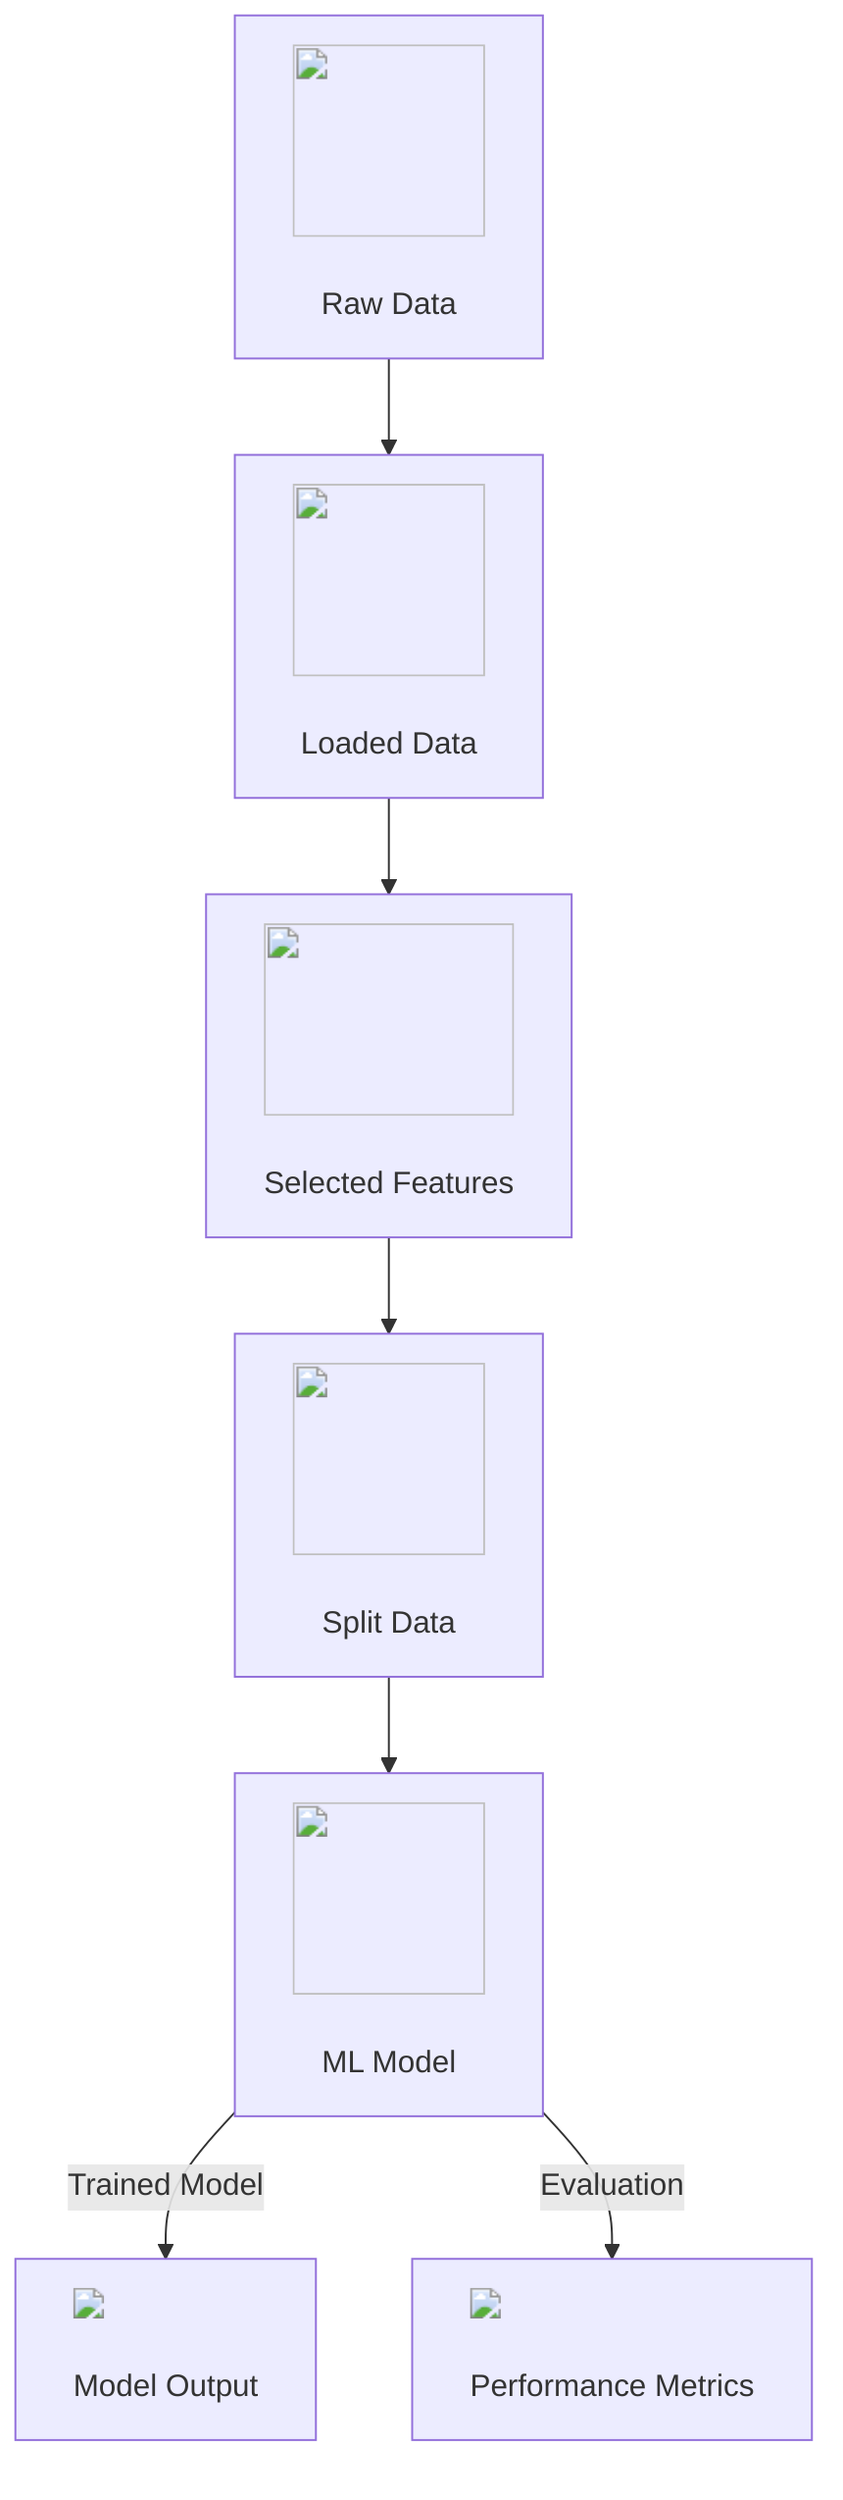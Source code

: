 graph TD;
    A["<img src='icons/file.svg' width=100 height=100/> <br/> Raw Data"] --> B["<img src='icons/database.svg' width=100 height=100/> <br/> Loaded Data"];
    B --> C["<img src='icons/column_split.svg' width=100 height=100/> <br/> Selected Features"];
    C --> D["<img src='icons/row_split.svg' width=100 height=100/> <br/> Split Data"];
    D --> E["<img src='icons/brain.svg' width=100 height=100/> <br/> ML Model"];
    E -->|"Trained Model"| F["<img src='dummy_plots/barplot_template.svg'/> <br/> Model Output"];
    E -->|"Evaluation"| G["<img src='dummy_plots/barplot_template.svg'/> <br/> Performance Metrics"];